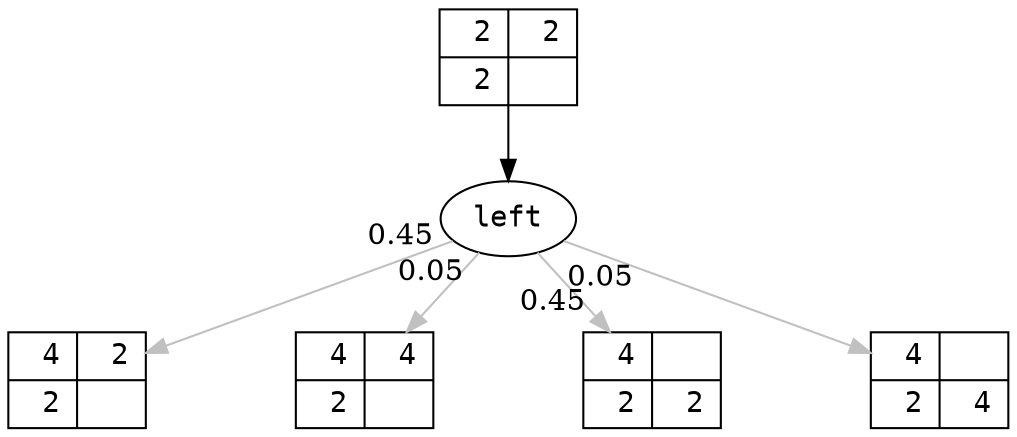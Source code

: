 digraph {
  nodesep=1;
  node [fontname="Courier"];
  s1_1_1_0 [shape=record, label="{{&nbsp;2|&nbsp;2}|{&nbsp;2|&nbsp;&nbsp;}}"];
  s2_1_1_0 [shape=record, label="{{&nbsp;4|&nbsp;2}|{&nbsp;2|&nbsp;&nbsp;}}"];
  s2_1_2_0 [shape=record, label="{{&nbsp;4|&nbsp;4}|{&nbsp;2|&nbsp;&nbsp;}}"];
  s2_1_0_1 [shape=record, label="{{&nbsp;4|&nbsp;&nbsp;}|{&nbsp;2|&nbsp;2}}"];
  s2_1_0_2 [shape=record, label="{{&nbsp;4|&nbsp;&nbsp;}|{&nbsp;2|&nbsp;4}}"];

  left [label="left"]
  s1_1_1_0 -> left
  left -> s2_1_1_0 [labeldistance=2.5, taillabel=" 0.45 ", color=grey];
  left -> s2_1_2_0 [labeldistance=2.5, taillabel=" 0.05 ", color=grey];
  left -> s2_1_0_1 [labeldistance=2.5, taillabel=" 0.45 ", color=grey];
  left -> s2_1_0_2 [labeldistance=2.5, taillabel=" 0.05 ", color=grey];
}

